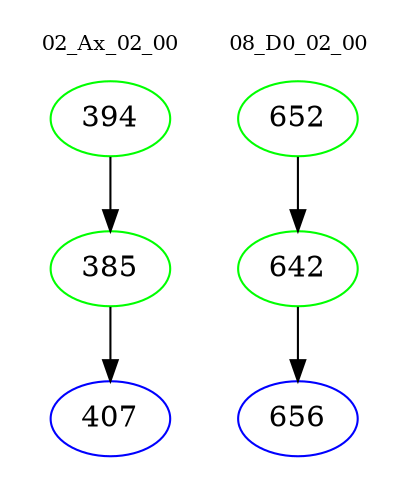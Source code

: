 digraph{
subgraph cluster_0 {
color = white
label = "02_Ax_02_00";
fontsize=10;
T0_394 [label="394", color="green"]
T0_394 -> T0_385 [color="black"]
T0_385 [label="385", color="green"]
T0_385 -> T0_407 [color="black"]
T0_407 [label="407", color="blue"]
}
subgraph cluster_1 {
color = white
label = "08_D0_02_00";
fontsize=10;
T1_652 [label="652", color="green"]
T1_652 -> T1_642 [color="black"]
T1_642 [label="642", color="green"]
T1_642 -> T1_656 [color="black"]
T1_656 [label="656", color="blue"]
}
}
